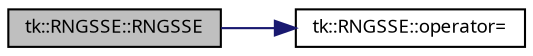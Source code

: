 digraph "tk::RNGSSE::RNGSSE"
{
 // INTERACTIVE_SVG=YES
  bgcolor="transparent";
  edge [fontname="sans-serif",fontsize="9",labelfontname="sans-serif",labelfontsize="9"];
  node [fontname="sans-serif",fontsize="9",shape=record];
  rankdir="LR";
  Node1 [label="tk::RNGSSE::RNGSSE",height=0.2,width=0.4,color="black", fillcolor="grey75", style="filled", fontcolor="black"];
  Node1 -> Node2 [color="midnightblue",fontsize="9",style="solid",fontname="sans-serif"];
  Node2 [label="tk::RNGSSE::operator=",height=0.2,width=0.4,color="black",URL="$classtk_1_1_r_n_g_s_s_e.html#a8ee656e73420b2a4d849ba8d8910dc86",tooltip="Copy assignment. "];
}
